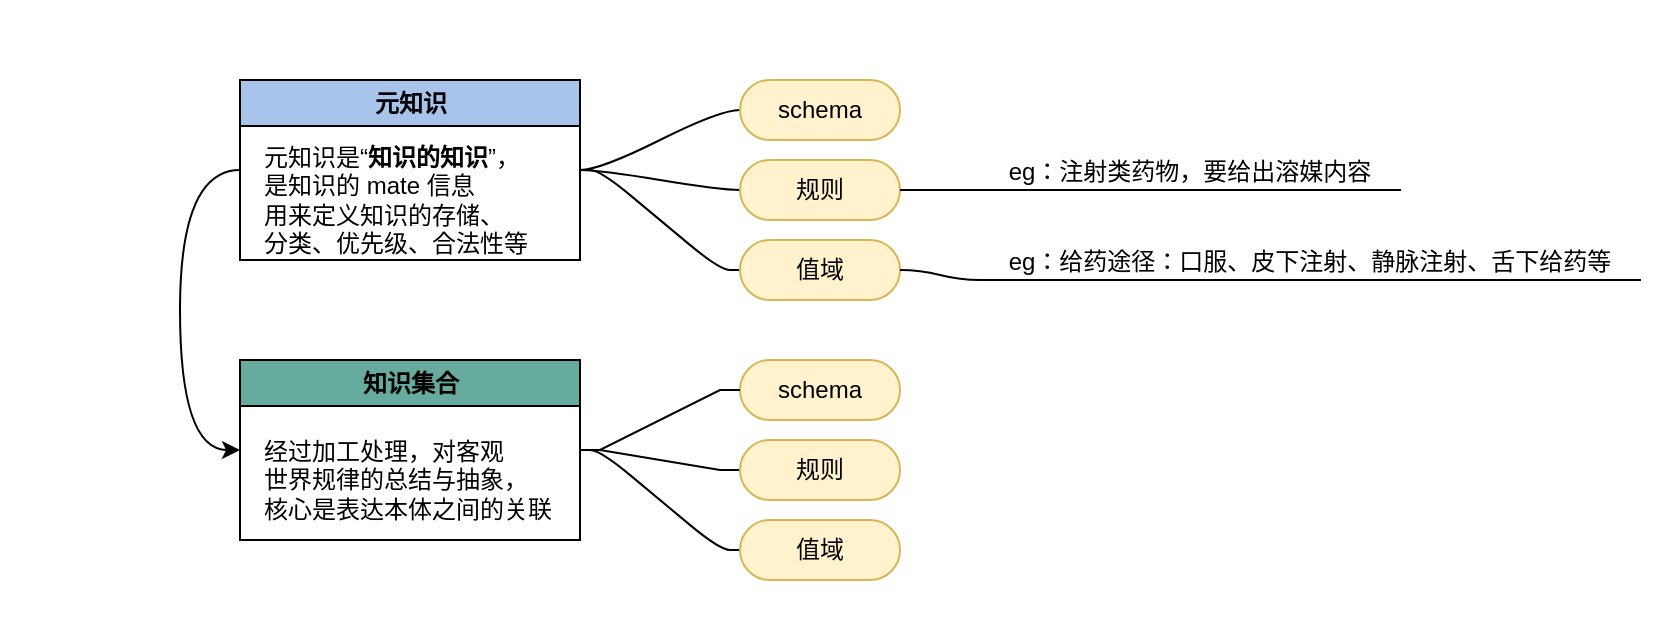 <mxfile version="16.5.3" type="github">
  <diagram id="lODO2Ho19lS363PkOUxg" name="Page-1">
    <mxGraphModel dx="386" dy="240" grid="1" gridSize="10" guides="1" tooltips="1" connect="1" arrows="1" fold="1" page="0" pageScale="1" pageWidth="827" pageHeight="1169" math="0" shadow="0">
      <root>
        <mxCell id="0" />
        <mxCell id="1" parent="0" />
        <mxCell id="Elu3GBamNisNBWZrPOnw-19" value="这是第一个" style="swimlane;startSize=20;horizontal=1;containerType=tree;swimlaneHead=0;swimlaneBody=0;noLabel=1;strokeColor=none;" parent="1" vertex="1">
          <mxGeometry x="30" y="30" width="830" height="320" as="geometry" />
        </mxCell>
        <mxCell id="Elu3GBamNisNBWZrPOnw-20" value="" style="edgeStyle=entityRelationEdgeStyle;startArrow=none;endArrow=none;segment=10;curved=1;rounded=0;arcSize=40;" parent="Elu3GBamNisNBWZrPOnw-19" source="Elu3GBamNisNBWZrPOnw-24" target="Elu3GBamNisNBWZrPOnw-25" edge="1">
          <mxGeometry relative="1" as="geometry" />
        </mxCell>
        <mxCell id="DxxxkKUG97s_HWiAUXKt-37" style="edgeStyle=orthogonalEdgeStyle;curved=1;rounded=1;jumpSize=6;orthogonalLoop=1;jettySize=auto;html=1;exitX=0;exitY=0.5;exitDx=0;exitDy=0;entryX=0;entryY=0.5;entryDx=0;entryDy=0;fontColor=#000000;elbow=vertical;" edge="1" parent="Elu3GBamNisNBWZrPOnw-19" source="Elu3GBamNisNBWZrPOnw-24" target="DxxxkKUG97s_HWiAUXKt-21">
          <mxGeometry relative="1" as="geometry">
            <Array as="points">
              <mxPoint x="90" y="85" />
              <mxPoint x="90" y="225" />
            </Array>
          </mxGeometry>
        </mxCell>
        <mxCell id="Elu3GBamNisNBWZrPOnw-24" value="元知识" style="swimlane;fontFamily=Helvetica;fontSize=12;fontColor=rgb(0, 0, 0);align=center;strokeColor=rgb(0, 0, 0);fillColor=#A9C4EB;html=1;container=0;startSize=23;" parent="Elu3GBamNisNBWZrPOnw-19" vertex="1">
          <mxGeometry x="120" y="40" width="170" height="90" as="geometry" />
        </mxCell>
        <mxCell id="DxxxkKUG97s_HWiAUXKt-12" value="&lt;div&gt;元知识是“&lt;b&gt;知识的知识&lt;/b&gt;”，&lt;/div&gt;&lt;div&gt;是知识的 mate 信息&lt;/div&gt;&lt;div&gt;用来定义知识的存储、&lt;/div&gt;&lt;div&gt;分类、优先级、合法性等&lt;/div&gt;" style="text;html=1;align=left;verticalAlign=middle;resizable=0;points=[];autosize=1;strokeColor=none;fillColor=none;" vertex="1" parent="Elu3GBamNisNBWZrPOnw-24">
          <mxGeometry x="10" y="30" width="150" height="60" as="geometry" />
        </mxCell>
        <mxCell id="Elu3GBamNisNBWZrPOnw-25" value="schema" style="whiteSpace=wrap;html=1;rounded=1;arcSize=50;align=center;verticalAlign=middle;strokeWidth=1;autosize=1;spacing=4;treeFolding=1;treeMoving=1;newEdgeStyle={&quot;edgeStyle&quot;:&quot;entityRelationEdgeStyle&quot;,&quot;startArrow&quot;:&quot;none&quot;,&quot;endArrow&quot;:&quot;none&quot;,&quot;segment&quot;:10,&quot;curved&quot;:1};fillColor=#fff2cc;strokeColor=#d6b656;" parent="Elu3GBamNisNBWZrPOnw-19" vertex="1">
          <mxGeometry x="370" y="40" width="80" height="30" as="geometry" />
        </mxCell>
        <mxCell id="DxxxkKUG97s_HWiAUXKt-10" value="" style="edgeStyle=entityRelationEdgeStyle;startArrow=none;endArrow=none;segment=10;curved=1;rounded=0;arcSize=40;" edge="1" target="DxxxkKUG97s_HWiAUXKt-11" source="Elu3GBamNisNBWZrPOnw-24" parent="Elu3GBamNisNBWZrPOnw-19">
          <mxGeometry relative="1" as="geometry">
            <mxPoint x="260" y="280" as="sourcePoint" />
          </mxGeometry>
        </mxCell>
        <mxCell id="DxxxkKUG97s_HWiAUXKt-11" value="规则" style="whiteSpace=wrap;html=1;rounded=1;arcSize=50;align=center;verticalAlign=middle;strokeWidth=1;autosize=1;spacing=4;treeFolding=1;treeMoving=1;newEdgeStyle={&quot;edgeStyle&quot;:&quot;entityRelationEdgeStyle&quot;,&quot;startArrow&quot;:&quot;none&quot;,&quot;endArrow&quot;:&quot;none&quot;,&quot;segment&quot;:10,&quot;curved&quot;:1};fillColor=#fff2cc;strokeColor=#d6b656;" vertex="1" parent="Elu3GBamNisNBWZrPOnw-19">
          <mxGeometry x="370" y="80" width="80" height="30" as="geometry" />
        </mxCell>
        <mxCell id="DxxxkKUG97s_HWiAUXKt-14" value="" style="edgeStyle=entityRelationEdgeStyle;startArrow=none;endArrow=none;segment=10;rounded=1;jumpSize=6;arcSize=40;" edge="1" target="DxxxkKUG97s_HWiAUXKt-15" source="Elu3GBamNisNBWZrPOnw-24" parent="Elu3GBamNisNBWZrPOnw-19">
          <mxGeometry relative="1" as="geometry">
            <mxPoint x="320" y="115" as="sourcePoint" />
          </mxGeometry>
        </mxCell>
        <mxCell id="DxxxkKUG97s_HWiAUXKt-15" value="值域" style="whiteSpace=wrap;html=1;rounded=1;arcSize=50;align=center;verticalAlign=middle;strokeWidth=1;autosize=1;spacing=4;treeFolding=1;treeMoving=1;newEdgeStyle={&quot;edgeStyle&quot;:&quot;entityRelationEdgeStyle&quot;,&quot;startArrow&quot;:&quot;none&quot;,&quot;endArrow&quot;:&quot;none&quot;,&quot;segment&quot;:10,&quot;curved&quot;:1};fillColor=#fff2cc;strokeColor=#d6b656;" vertex="1" parent="Elu3GBamNisNBWZrPOnw-19">
          <mxGeometry x="370" y="120" width="80" height="30" as="geometry" />
        </mxCell>
        <mxCell id="DxxxkKUG97s_HWiAUXKt-16" value="&lt;div&gt;eg：注射类药物，要给出溶媒内容&lt;/div&gt;" style="whiteSpace=wrap;html=1;shape=partialRectangle;top=0;left=0;bottom=1;right=0;points=[[0,1],[1,1]];fillColor=none;align=center;verticalAlign=bottom;routingCenterY=0.5;snapToPoint=1;recursiveResize=0;autosize=1;treeFolding=1;treeMoving=1;newEdgeStyle={&quot;edgeStyle&quot;:&quot;entityRelationEdgeStyle&quot;,&quot;startArrow&quot;:&quot;none&quot;,&quot;endArrow&quot;:&quot;none&quot;,&quot;segment&quot;:10,&quot;curved&quot;:1};fontColor=#000000;" vertex="1" parent="Elu3GBamNisNBWZrPOnw-19">
          <mxGeometry x="490" y="75" width="210" height="20" as="geometry" />
        </mxCell>
        <mxCell id="DxxxkKUG97s_HWiAUXKt-17" value="" style="edgeStyle=entityRelationEdgeStyle;startArrow=none;endArrow=none;segment=10;curved=1;rounded=1;fontColor=#C3ABD0;jumpSize=6;" edge="1" target="DxxxkKUG97s_HWiAUXKt-16" parent="Elu3GBamNisNBWZrPOnw-19" source="DxxxkKUG97s_HWiAUXKt-11">
          <mxGeometry relative="1" as="geometry">
            <mxPoint x="490" y="90" as="sourcePoint" />
          </mxGeometry>
        </mxCell>
        <mxCell id="DxxxkKUG97s_HWiAUXKt-18" value="&lt;div&gt;eg：给药途径：口服、皮下注射、静脉注射、舌下给药等&lt;/div&gt;" style="whiteSpace=wrap;html=1;shape=partialRectangle;top=0;left=0;bottom=1;right=0;points=[[0,1],[1,1]];fillColor=none;align=center;verticalAlign=bottom;routingCenterY=0.5;snapToPoint=1;recursiveResize=0;autosize=1;treeFolding=1;treeMoving=1;newEdgeStyle={&quot;edgeStyle&quot;:&quot;entityRelationEdgeStyle&quot;,&quot;startArrow&quot;:&quot;none&quot;,&quot;endArrow&quot;:&quot;none&quot;,&quot;segment&quot;:10,&quot;curved&quot;:1};fontColor=#000000;" vertex="1" parent="Elu3GBamNisNBWZrPOnw-19">
          <mxGeometry x="490" y="120" width="330" height="20" as="geometry" />
        </mxCell>
        <mxCell id="DxxxkKUG97s_HWiAUXKt-19" value="" style="edgeStyle=entityRelationEdgeStyle;startArrow=none;endArrow=none;segment=10;curved=1;rounded=1;fontColor=#C3ABD0;jumpSize=6;" edge="1" parent="Elu3GBamNisNBWZrPOnw-19" source="DxxxkKUG97s_HWiAUXKt-15" target="DxxxkKUG97s_HWiAUXKt-18">
          <mxGeometry relative="1" as="geometry">
            <mxPoint x="470" y="160" as="sourcePoint" />
            <mxPoint x="660" y="225" as="targetPoint" />
          </mxGeometry>
        </mxCell>
        <mxCell id="DxxxkKUG97s_HWiAUXKt-21" value="知识集合" style="swimlane;fontFamily=Helvetica;fontSize=12;fontColor=rgb(0, 0, 0);align=center;strokeColor=rgb(0, 0, 0);fillColor=#67AB9F;html=1;container=0;startSize=23;" vertex="1" parent="Elu3GBamNisNBWZrPOnw-19">
          <mxGeometry x="120" y="180" width="170" height="90" as="geometry" />
        </mxCell>
        <mxCell id="DxxxkKUG97s_HWiAUXKt-22" value="&lt;div&gt;经过加工处理，对客观&lt;/div&gt;&lt;div&gt;世界规律的总结与抽象，&lt;/div&gt;&lt;div&gt;核心是表达本体之间的关联&lt;/div&gt;" style="text;html=1;align=left;verticalAlign=middle;resizable=0;points=[];autosize=1;strokeColor=none;fillColor=none;" vertex="1" parent="DxxxkKUG97s_HWiAUXKt-21">
          <mxGeometry x="10" y="35" width="160" height="50" as="geometry" />
        </mxCell>
        <mxCell id="DxxxkKUG97s_HWiAUXKt-23" value="schema" style="whiteSpace=wrap;html=1;rounded=1;arcSize=50;align=center;verticalAlign=middle;strokeWidth=1;autosize=1;spacing=4;treeFolding=1;treeMoving=1;newEdgeStyle={&quot;edgeStyle&quot;:&quot;entityRelationEdgeStyle&quot;,&quot;startArrow&quot;:&quot;none&quot;,&quot;endArrow&quot;:&quot;none&quot;,&quot;segment&quot;:10,&quot;curved&quot;:1};fillColor=#fff2cc;strokeColor=#d6b656;" vertex="1" parent="Elu3GBamNisNBWZrPOnw-19">
          <mxGeometry x="370" y="180" width="80" height="30" as="geometry" />
        </mxCell>
        <mxCell id="DxxxkKUG97s_HWiAUXKt-20" value="" style="edgeStyle=entityRelationEdgeStyle;startArrow=none;endArrow=none;segment=10;rounded=0;arcSize=40;" edge="1" parent="Elu3GBamNisNBWZrPOnw-19" source="DxxxkKUG97s_HWiAUXKt-21" target="DxxxkKUG97s_HWiAUXKt-23">
          <mxGeometry relative="1" as="geometry" />
        </mxCell>
        <mxCell id="DxxxkKUG97s_HWiAUXKt-24" value="" style="edgeStyle=entityRelationEdgeStyle;startArrow=none;endArrow=none;segment=10;rounded=0;arcSize=40;" edge="1" parent="Elu3GBamNisNBWZrPOnw-19" source="DxxxkKUG97s_HWiAUXKt-21" target="DxxxkKUG97s_HWiAUXKt-25">
          <mxGeometry relative="1" as="geometry">
            <mxPoint x="230" y="390" as="sourcePoint" />
          </mxGeometry>
        </mxCell>
        <mxCell id="DxxxkKUG97s_HWiAUXKt-25" value="规则" style="whiteSpace=wrap;html=1;rounded=1;arcSize=50;align=center;verticalAlign=middle;strokeWidth=1;autosize=1;spacing=4;treeFolding=1;treeMoving=1;newEdgeStyle={&quot;edgeStyle&quot;:&quot;entityRelationEdgeStyle&quot;,&quot;startArrow&quot;:&quot;none&quot;,&quot;endArrow&quot;:&quot;none&quot;,&quot;segment&quot;:10,&quot;curved&quot;:1};fillColor=#fff2cc;strokeColor=#d6b656;" vertex="1" parent="Elu3GBamNisNBWZrPOnw-19">
          <mxGeometry x="370" y="220" width="80" height="30" as="geometry" />
        </mxCell>
        <mxCell id="DxxxkKUG97s_HWiAUXKt-26" value="" style="edgeStyle=entityRelationEdgeStyle;startArrow=none;endArrow=none;segment=10;rounded=1;jumpSize=6;arcSize=40;" edge="1" parent="Elu3GBamNisNBWZrPOnw-19" source="DxxxkKUG97s_HWiAUXKt-21" target="DxxxkKUG97s_HWiAUXKt-27">
          <mxGeometry relative="1" as="geometry">
            <mxPoint x="290" y="225" as="sourcePoint" />
          </mxGeometry>
        </mxCell>
        <mxCell id="DxxxkKUG97s_HWiAUXKt-27" value="值域" style="whiteSpace=wrap;html=1;rounded=1;arcSize=50;align=center;verticalAlign=middle;strokeWidth=1;autosize=1;spacing=4;treeFolding=1;treeMoving=1;newEdgeStyle={&quot;edgeStyle&quot;:&quot;entityRelationEdgeStyle&quot;,&quot;startArrow&quot;:&quot;none&quot;,&quot;endArrow&quot;:&quot;none&quot;,&quot;segment&quot;:10,&quot;curved&quot;:1};fillColor=#fff2cc;strokeColor=#d6b656;" vertex="1" parent="Elu3GBamNisNBWZrPOnw-19">
          <mxGeometry x="370" y="260" width="80" height="30" as="geometry" />
        </mxCell>
      </root>
    </mxGraphModel>
  </diagram>
</mxfile>
